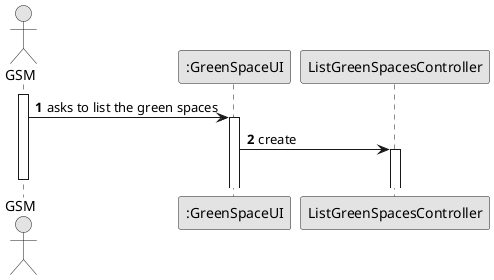 @startuml
skinparam monochrome true
skinparam packageStyle rectangle
skinparam shadowing false

autonumber

actor "GSM" as ADM
participant ":GreenSpaceUI" as UI
participant "ListGreenSpacesController" as CTRL

activate ADM

ADM -> UI : asks to list the green spaces
activate UI

UI -> CTRL : create
activate CTRL

deactivate ADM

@enduml
